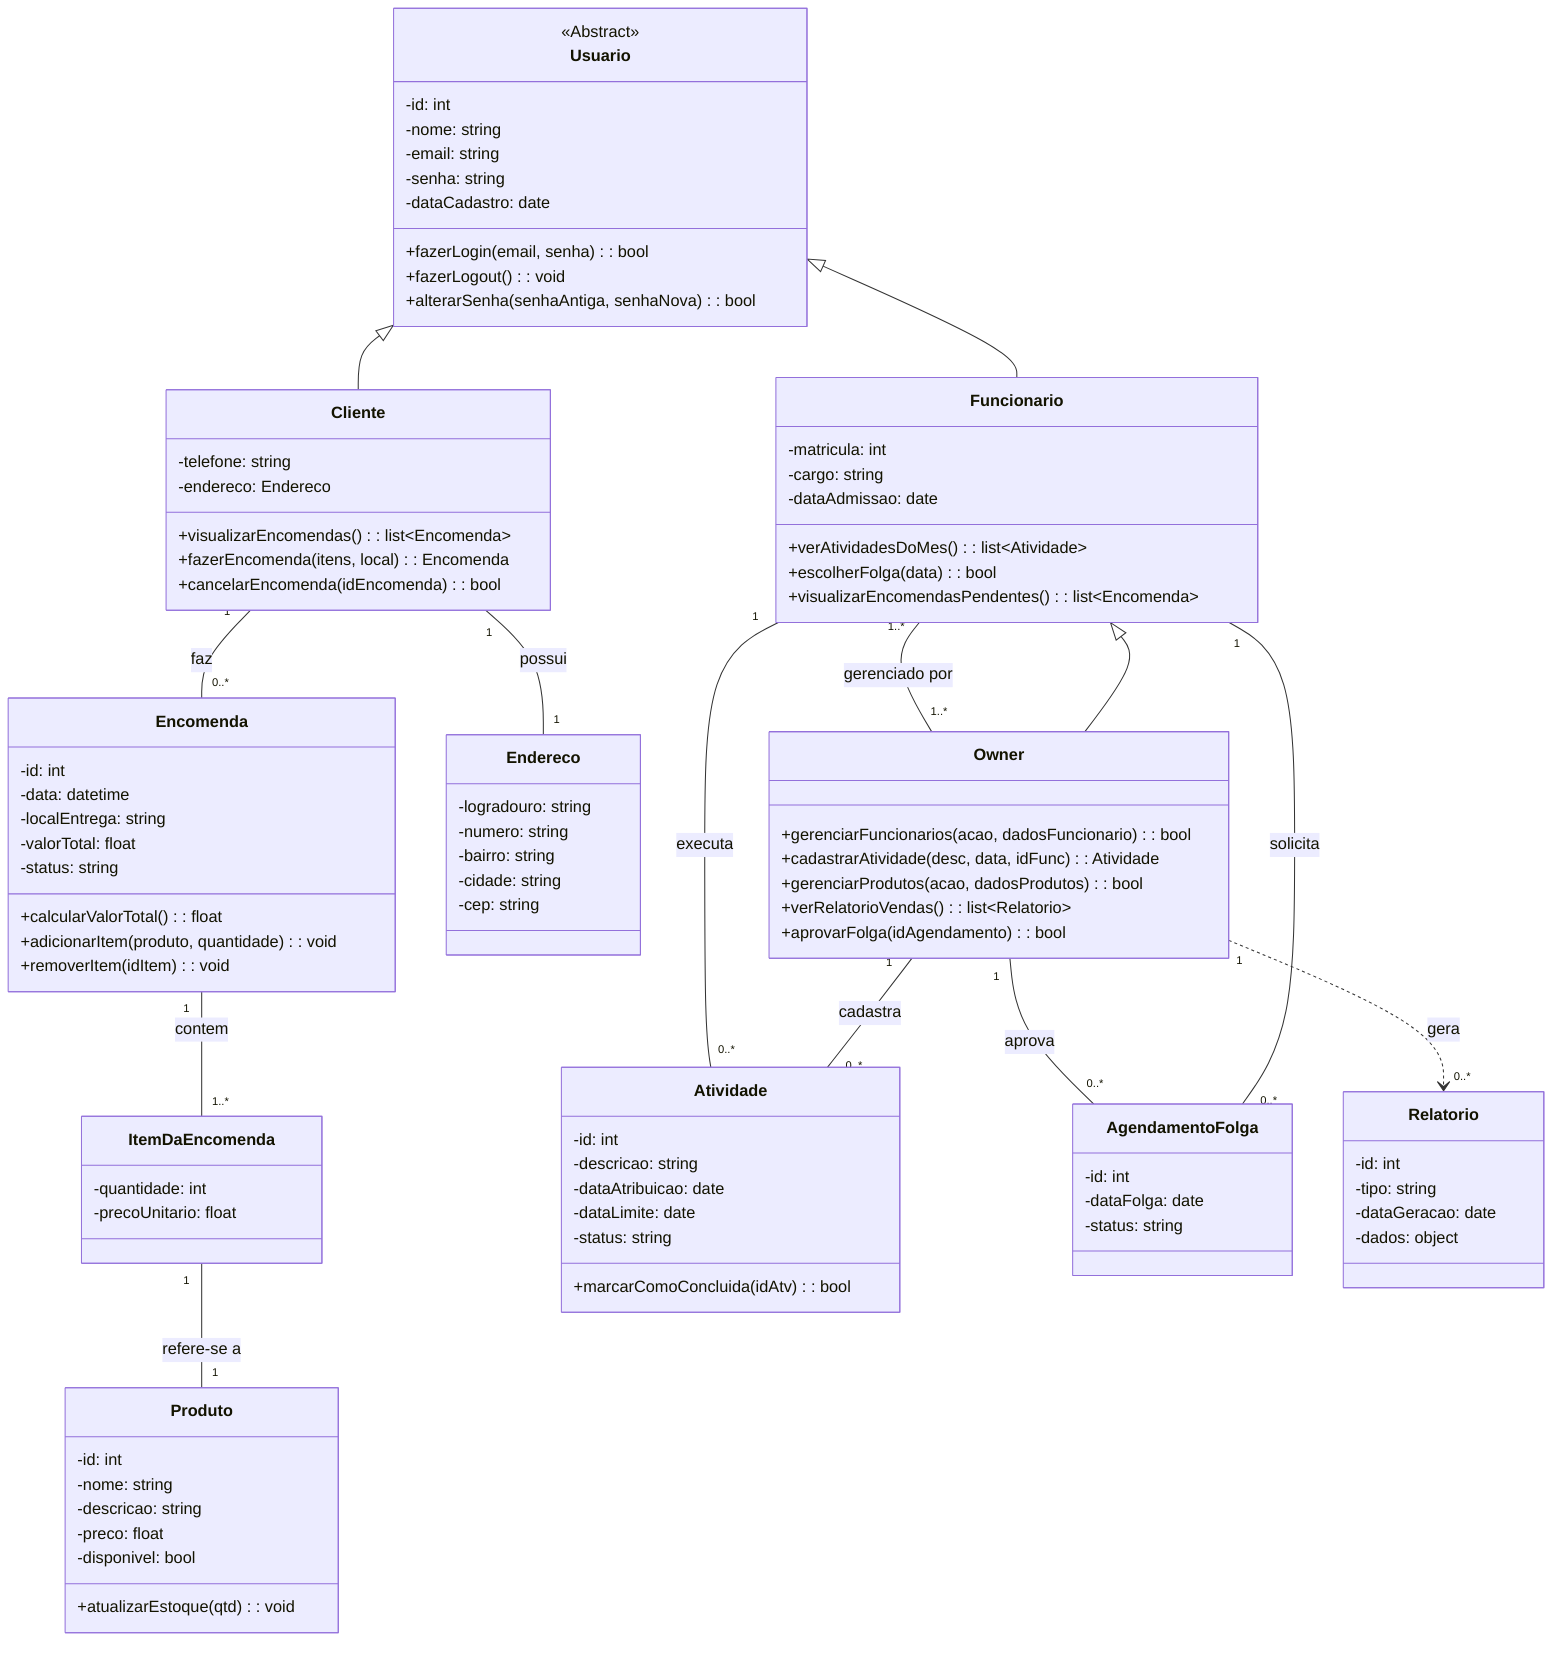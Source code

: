 ---
config:
  layout: dagre
---
classDiagram
direction TB
    class Usuario {
	    -id: int
	    -nome: string
	    -email: string
	    -senha: string
	    -dataCadastro: date
	    +fazerLogin(email, senha) : bool
	    +fazerLogout() : void
	    +alterarSenha(senhaAntiga, senhaNova) : bool
    }
    class Cliente {
	    -telefone: string
	    -endereco: Endereco
	    +visualizarEncomendas() : list~Encomenda~
	    +fazerEncomenda(itens, local) : Encomenda
	    +cancelarEncomenda(idEncomenda) : bool
    }
    class Funcionario {
	    -matricula: int
	    -cargo: string
	    -dataAdmissao: date
	    +verAtividadesDoMes() : list~Atividade~
	    +escolherFolga(data) : bool
	    +visualizarEncomendasPendentes() : list~Encomenda~
    }
    class Owner {
	    +gerenciarFuncionarios(acao, dadosFuncionario) : bool
	    +cadastrarAtividade(desc, data, idFunc) : Atividade
	    +gerenciarProdutos(acao, dadosProdutos) : bool
	    +verRelatorioVendas() : list~Relatorio~
        +aprovarFolga(idAgendamento): bool
    }
    class Endereco {
	    -logradouro: string
	    -numero: string
	    -bairro: string
	    -cidade: string
	    -cep: string
    }
    class Encomenda {
	    -id: int
	    -data: datetime
	    -localEntrega: string
	    -valorTotal: float
	    -status: string
	    +calcularValorTotal() : float
	    +adicionarItem(produto, quantidade) : void
	    +removerItem(idItem) : void
    }
    class ItemDaEncomenda {
	    -quantidade: int
	    -precoUnitario: float
    }
    class Produto {
	    -id: int
	    -nome: string
	    -descricao: string
	    -preco: float
	    -disponivel: bool
	    +atualizarEstoque(qtd) : void
    }
    class Atividade {
	    -id: int
	    -descricao: string
	    -dataAtribuicao: date
	    -dataLimite: date
	    -status: string
	    +marcarComoConcluida(idAtv) : bool
    }
    class AgendamentoFolga {
	    -id: int
	    -dataFolga: date
	    -status: string
    }
    class Relatorio {
	    -id: int
	    -tipo: string
	    -dataGeracao: date
	    -dados: object
    }

	<<Abstract>> Usuario

    Usuario <|-- Cliente
    Usuario <|-- Funcionario
    Funcionario <|-- Owner
    Cliente "1" -- "1" Endereco : possui
    Cliente "1" -- "0..*" Encomenda : faz
    Encomenda "1" -- "1..*" ItemDaEncomenda : contem
    ItemDaEncomenda "1" -- "1" Produto : refere-se a
    Owner "1" -- "0..*" Atividade : cadastra
    Funcionario "1" -- "0..*" Atividade : executa
    Funcionario "1" -- "0..*" AgendamentoFolga : solicita
    Owner "1" -- "0..*" AgendamentoFolga : aprova
    Owner "1" ..> "0..*" Relatorio : gera
    Funcionario "1..*" -- "1..*" Owner : gerenciado por